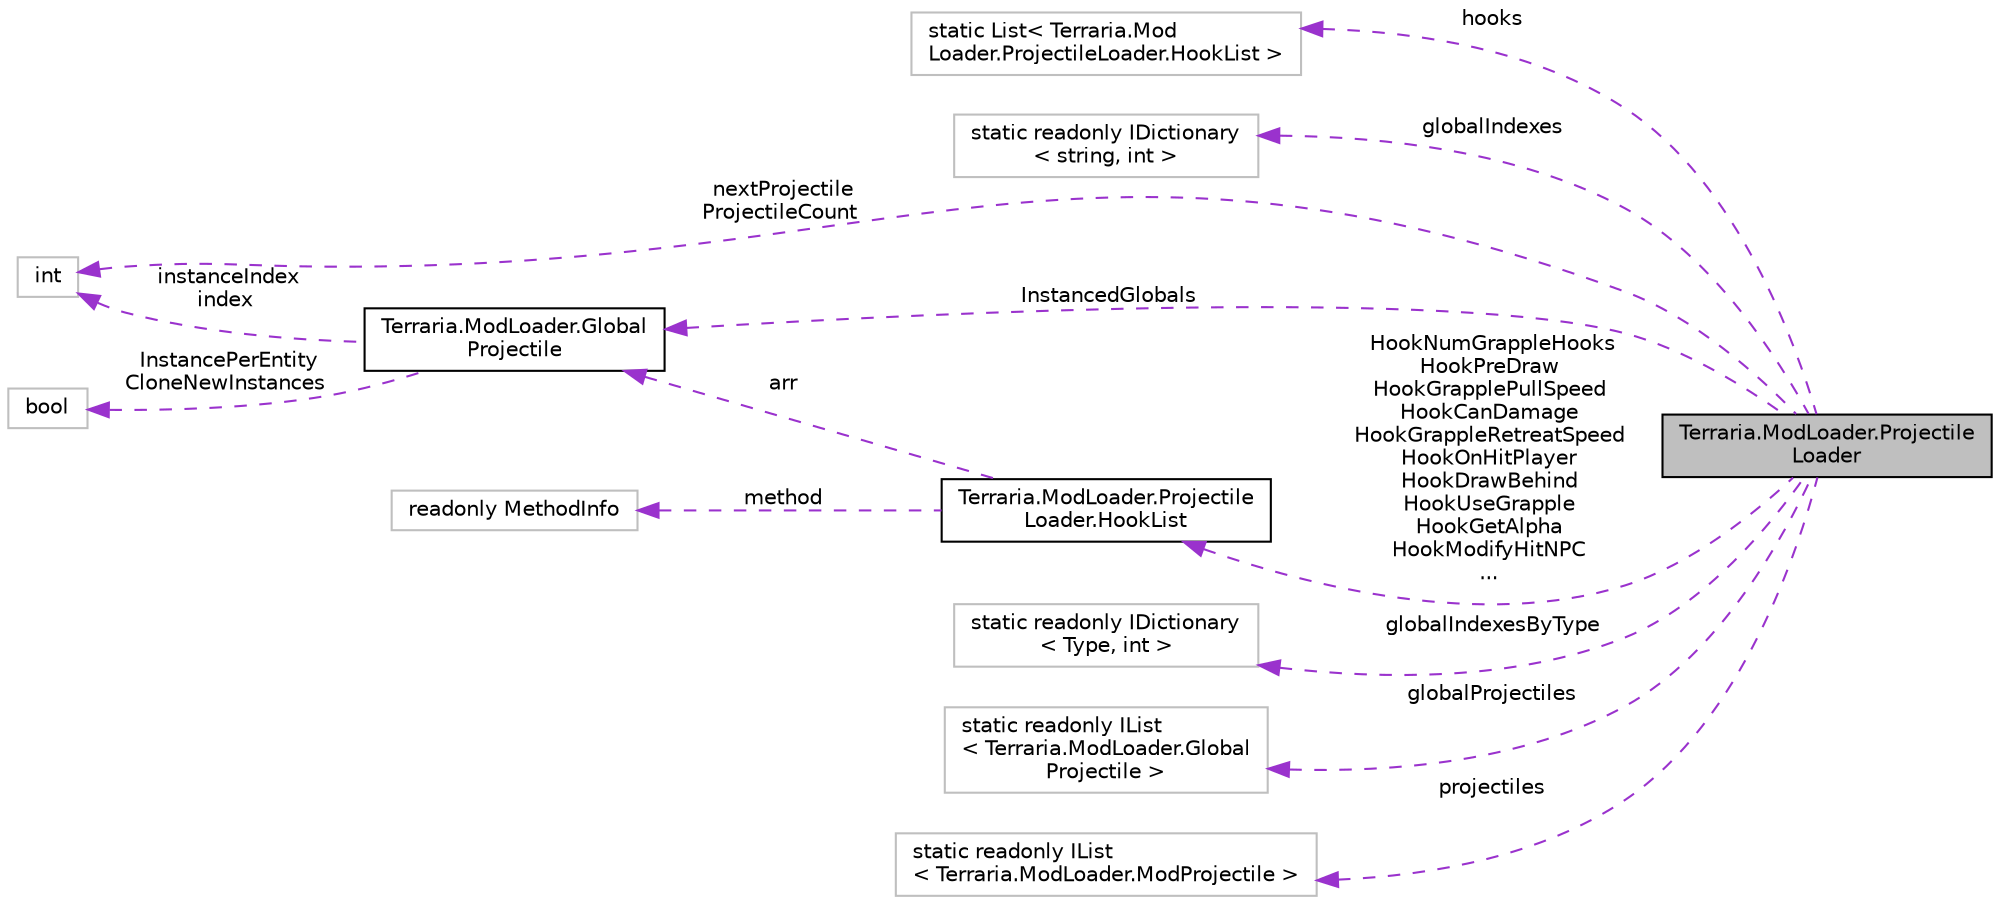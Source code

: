 digraph "Terraria.ModLoader.ProjectileLoader"
{
  edge [fontname="Helvetica",fontsize="10",labelfontname="Helvetica",labelfontsize="10"];
  node [fontname="Helvetica",fontsize="10",shape=record];
  rankdir="LR";
  Node1 [label="Terraria.ModLoader.Projectile\lLoader",height=0.2,width=0.4,color="black", fillcolor="grey75", style="filled", fontcolor="black"];
  Node2 -> Node1 [dir="back",color="darkorchid3",fontsize="10",style="dashed",label=" hooks" ,fontname="Helvetica"];
  Node2 [label="static List\< Terraria.Mod\lLoader.ProjectileLoader.HookList \>",height=0.2,width=0.4,color="grey75", fillcolor="white", style="filled"];
  Node3 -> Node1 [dir="back",color="darkorchid3",fontsize="10",style="dashed",label=" globalIndexes" ,fontname="Helvetica"];
  Node3 [label="static readonly IDictionary\l\< string, int \>",height=0.2,width=0.4,color="grey75", fillcolor="white", style="filled"];
  Node4 -> Node1 [dir="back",color="darkorchid3",fontsize="10",style="dashed",label=" HookNumGrappleHooks\nHookPreDraw\nHookGrapplePullSpeed\nHookCanDamage\nHookGrappleRetreatSpeed\nHookOnHitPlayer\nHookDrawBehind\nHookUseGrapple\nHookGetAlpha\nHookModifyHitNPC\n..." ,fontname="Helvetica"];
  Node4 [label="Terraria.ModLoader.Projectile\lLoader.HookList",height=0.2,width=0.4,color="black", fillcolor="white", style="filled",URL="$class_terraria_1_1_mod_loader_1_1_projectile_loader_1_1_hook_list.html"];
  Node5 -> Node4 [dir="back",color="darkorchid3",fontsize="10",style="dashed",label=" arr" ,fontname="Helvetica"];
  Node5 [label="Terraria.ModLoader.Global\lProjectile",height=0.2,width=0.4,color="black", fillcolor="white", style="filled",URL="$class_terraria_1_1_mod_loader_1_1_global_projectile.html",tooltip="This class allows you to modify and use hooks for all projectiles, including vanilla projectiles..."];
  Node6 -> Node5 [dir="back",color="darkorchid3",fontsize="10",style="dashed",label=" instanceIndex\nindex" ,fontname="Helvetica"];
  Node6 [label="int",height=0.2,width=0.4,color="grey75", fillcolor="white", style="filled"];
  Node7 -> Node5 [dir="back",color="darkorchid3",fontsize="10",style="dashed",label=" InstancePerEntity\nCloneNewInstances" ,fontname="Helvetica"];
  Node7 [label="bool",height=0.2,width=0.4,color="grey75", fillcolor="white", style="filled"];
  Node8 -> Node4 [dir="back",color="darkorchid3",fontsize="10",style="dashed",label=" method" ,fontname="Helvetica"];
  Node8 [label="readonly MethodInfo",height=0.2,width=0.4,color="grey75", fillcolor="white", style="filled"];
  Node6 -> Node1 [dir="back",color="darkorchid3",fontsize="10",style="dashed",label=" nextProjectile\nProjectileCount" ,fontname="Helvetica"];
  Node9 -> Node1 [dir="back",color="darkorchid3",fontsize="10",style="dashed",label=" globalIndexesByType" ,fontname="Helvetica"];
  Node9 [label="static readonly IDictionary\l\< Type, int \>",height=0.2,width=0.4,color="grey75", fillcolor="white", style="filled"];
  Node5 -> Node1 [dir="back",color="darkorchid3",fontsize="10",style="dashed",label=" InstancedGlobals" ,fontname="Helvetica"];
  Node10 -> Node1 [dir="back",color="darkorchid3",fontsize="10",style="dashed",label=" globalProjectiles" ,fontname="Helvetica"];
  Node10 [label="static readonly IList\l\< Terraria.ModLoader.Global\lProjectile \>",height=0.2,width=0.4,color="grey75", fillcolor="white", style="filled"];
  Node11 -> Node1 [dir="back",color="darkorchid3",fontsize="10",style="dashed",label=" projectiles" ,fontname="Helvetica"];
  Node11 [label="static readonly IList\l\< Terraria.ModLoader.ModProjectile \>",height=0.2,width=0.4,color="grey75", fillcolor="white", style="filled"];
}
